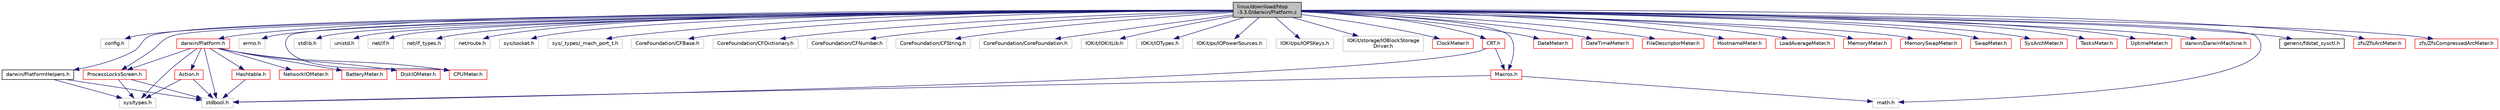 digraph "linux/download/htop-3.3.0/darwin/Platform.c"
{
  edge [fontname="Helvetica",fontsize="10",labelfontname="Helvetica",labelfontsize="10"];
  node [fontname="Helvetica",fontsize="10",shape=record];
  Node0 [label="linux/download/htop\l-3.3.0/darwin/Platform.c",height=0.2,width=0.4,color="black", fillcolor="grey75", style="filled", fontcolor="black"];
  Node0 -> Node1 [color="midnightblue",fontsize="10",style="solid"];
  Node1 [label="config.h",height=0.2,width=0.4,color="grey75", fillcolor="white", style="filled"];
  Node0 -> Node2 [color="midnightblue",fontsize="10",style="solid"];
  Node2 [label="darwin/Platform.h",height=0.2,width=0.4,color="red", fillcolor="white", style="filled",URL="$darwin_2Platform_8h.html"];
  Node2 -> Node3 [color="midnightblue",fontsize="10",style="solid"];
  Node3 [label="stdbool.h",height=0.2,width=0.4,color="grey75", fillcolor="white", style="filled"];
  Node2 -> Node4 [color="midnightblue",fontsize="10",style="solid"];
  Node4 [label="sys/types.h",height=0.2,width=0.4,color="grey75", fillcolor="white", style="filled"];
  Node2 -> Node5 [color="midnightblue",fontsize="10",style="solid"];
  Node5 [label="Action.h",height=0.2,width=0.4,color="red", fillcolor="white", style="filled",URL="$Action_8h.html"];
  Node5 -> Node3 [color="midnightblue",fontsize="10",style="solid"];
  Node5 -> Node4 [color="midnightblue",fontsize="10",style="solid"];
  Node2 -> Node41 [color="midnightblue",fontsize="10",style="solid"];
  Node41 [label="BatteryMeter.h",height=0.2,width=0.4,color="red", fillcolor="white", style="filled",URL="$BatteryMeter_8h.html"];
  Node2 -> Node42 [color="midnightblue",fontsize="10",style="solid"];
  Node42 [label="CPUMeter.h",height=0.2,width=0.4,color="red", fillcolor="white", style="filled",URL="$CPUMeter_8h.html"];
  Node2 -> Node43 [color="midnightblue",fontsize="10",style="solid"];
  Node43 [label="DiskIOMeter.h",height=0.2,width=0.4,color="red", fillcolor="white", style="filled",URL="$DiskIOMeter_8h.html"];
  Node2 -> Node28 [color="midnightblue",fontsize="10",style="solid"];
  Node28 [label="Hashtable.h",height=0.2,width=0.4,color="red", fillcolor="white", style="filled",URL="$Hashtable_8h.html"];
  Node28 -> Node3 [color="midnightblue",fontsize="10",style="solid"];
  Node2 -> Node44 [color="midnightblue",fontsize="10",style="solid"];
  Node44 [label="NetworkIOMeter.h",height=0.2,width=0.4,color="red", fillcolor="white", style="filled",URL="$NetworkIOMeter_8h.html"];
  Node2 -> Node45 [color="midnightblue",fontsize="10",style="solid"];
  Node45 [label="ProcessLocksScreen.h",height=0.2,width=0.4,color="red", fillcolor="white", style="filled",URL="$ProcessLocksScreen_8h.html"];
  Node45 -> Node3 [color="midnightblue",fontsize="10",style="solid"];
  Node45 -> Node4 [color="midnightblue",fontsize="10",style="solid"];
  Node0 -> Node59 [color="midnightblue",fontsize="10",style="solid"];
  Node59 [label="errno.h",height=0.2,width=0.4,color="grey75", fillcolor="white", style="filled"];
  Node0 -> Node12 [color="midnightblue",fontsize="10",style="solid"];
  Node12 [label="math.h",height=0.2,width=0.4,color="grey75", fillcolor="white", style="filled"];
  Node0 -> Node16 [color="midnightblue",fontsize="10",style="solid"];
  Node16 [label="stdlib.h",height=0.2,width=0.4,color="grey75", fillcolor="white", style="filled"];
  Node0 -> Node19 [color="midnightblue",fontsize="10",style="solid"];
  Node19 [label="unistd.h",height=0.2,width=0.4,color="grey75", fillcolor="white", style="filled"];
  Node0 -> Node60 [color="midnightblue",fontsize="10",style="solid"];
  Node60 [label="net/if.h",height=0.2,width=0.4,color="grey75", fillcolor="white", style="filled"];
  Node0 -> Node61 [color="midnightblue",fontsize="10",style="solid"];
  Node61 [label="net/if_types.h",height=0.2,width=0.4,color="grey75", fillcolor="white", style="filled"];
  Node0 -> Node62 [color="midnightblue",fontsize="10",style="solid"];
  Node62 [label="net/route.h",height=0.2,width=0.4,color="grey75", fillcolor="white", style="filled"];
  Node0 -> Node63 [color="midnightblue",fontsize="10",style="solid"];
  Node63 [label="sys/socket.h",height=0.2,width=0.4,color="grey75", fillcolor="white", style="filled"];
  Node0 -> Node64 [color="midnightblue",fontsize="10",style="solid"];
  Node64 [label="sys/_types/_mach_port_t.h",height=0.2,width=0.4,color="grey75", fillcolor="white", style="filled"];
  Node0 -> Node65 [color="midnightblue",fontsize="10",style="solid"];
  Node65 [label="CoreFoundation/CFBase.h",height=0.2,width=0.4,color="grey75", fillcolor="white", style="filled"];
  Node0 -> Node66 [color="midnightblue",fontsize="10",style="solid"];
  Node66 [label="CoreFoundation/CFDictionary.h",height=0.2,width=0.4,color="grey75", fillcolor="white", style="filled"];
  Node0 -> Node67 [color="midnightblue",fontsize="10",style="solid"];
  Node67 [label="CoreFoundation/CFNumber.h",height=0.2,width=0.4,color="grey75", fillcolor="white", style="filled"];
  Node0 -> Node68 [color="midnightblue",fontsize="10",style="solid"];
  Node68 [label="CoreFoundation/CFString.h",height=0.2,width=0.4,color="grey75", fillcolor="white", style="filled"];
  Node0 -> Node69 [color="midnightblue",fontsize="10",style="solid"];
  Node69 [label="CoreFoundation/CoreFoundation.h",height=0.2,width=0.4,color="grey75", fillcolor="white", style="filled"];
  Node0 -> Node70 [color="midnightblue",fontsize="10",style="solid"];
  Node70 [label="IOKit/IOKitLib.h",height=0.2,width=0.4,color="grey75", fillcolor="white", style="filled"];
  Node0 -> Node71 [color="midnightblue",fontsize="10",style="solid"];
  Node71 [label="IOKit/IOTypes.h",height=0.2,width=0.4,color="grey75", fillcolor="white", style="filled"];
  Node0 -> Node72 [color="midnightblue",fontsize="10",style="solid"];
  Node72 [label="IOKit/ps/IOPowerSources.h",height=0.2,width=0.4,color="grey75", fillcolor="white", style="filled"];
  Node0 -> Node73 [color="midnightblue",fontsize="10",style="solid"];
  Node73 [label="IOKit/ps/IOPSKeys.h",height=0.2,width=0.4,color="grey75", fillcolor="white", style="filled"];
  Node0 -> Node74 [color="midnightblue",fontsize="10",style="solid"];
  Node74 [label="IOKit/storage/IOBlockStorage\lDriver.h",height=0.2,width=0.4,color="grey75", fillcolor="white", style="filled"];
  Node0 -> Node75 [color="midnightblue",fontsize="10",style="solid"];
  Node75 [label="ClockMeter.h",height=0.2,width=0.4,color="red", fillcolor="white", style="filled",URL="$ClockMeter_8h.html"];
  Node0 -> Node42 [color="midnightblue",fontsize="10",style="solid"];
  Node0 -> Node25 [color="midnightblue",fontsize="10",style="solid"];
  Node25 [label="CRT.h",height=0.2,width=0.4,color="red", fillcolor="white", style="filled",URL="$CRT_8h.html"];
  Node25 -> Node3 [color="midnightblue",fontsize="10",style="solid"];
  Node25 -> Node11 [color="midnightblue",fontsize="10",style="solid"];
  Node11 [label="Macros.h",height=0.2,width=0.4,color="red", fillcolor="white", style="filled",URL="$Macros_8h.html"];
  Node11 -> Node12 [color="midnightblue",fontsize="10",style="solid"];
  Node11 -> Node3 [color="midnightblue",fontsize="10",style="solid"];
  Node0 -> Node76 [color="midnightblue",fontsize="10",style="solid"];
  Node76 [label="DateMeter.h",height=0.2,width=0.4,color="red", fillcolor="white", style="filled",URL="$DateMeter_8h.html"];
  Node0 -> Node77 [color="midnightblue",fontsize="10",style="solid"];
  Node77 [label="DateTimeMeter.h",height=0.2,width=0.4,color="red", fillcolor="white", style="filled",URL="$DateTimeMeter_8h.html"];
  Node0 -> Node78 [color="midnightblue",fontsize="10",style="solid"];
  Node78 [label="FileDescriptorMeter.h",height=0.2,width=0.4,color="red", fillcolor="white", style="filled",URL="$FileDescriptorMeter_8h.html"];
  Node0 -> Node79 [color="midnightblue",fontsize="10",style="solid"];
  Node79 [label="HostnameMeter.h",height=0.2,width=0.4,color="red", fillcolor="white", style="filled",URL="$HostnameMeter_8h.html"];
  Node0 -> Node80 [color="midnightblue",fontsize="10",style="solid"];
  Node80 [label="LoadAverageMeter.h",height=0.2,width=0.4,color="red", fillcolor="white", style="filled",URL="$LoadAverageMeter_8h.html"];
  Node0 -> Node11 [color="midnightblue",fontsize="10",style="solid"];
  Node0 -> Node81 [color="midnightblue",fontsize="10",style="solid"];
  Node81 [label="MemoryMeter.h",height=0.2,width=0.4,color="red", fillcolor="white", style="filled",URL="$MemoryMeter_8h.html"];
  Node0 -> Node82 [color="midnightblue",fontsize="10",style="solid"];
  Node82 [label="MemorySwapMeter.h",height=0.2,width=0.4,color="red", fillcolor="white", style="filled",URL="$MemorySwapMeter_8h.html"];
  Node0 -> Node45 [color="midnightblue",fontsize="10",style="solid"];
  Node0 -> Node83 [color="midnightblue",fontsize="10",style="solid"];
  Node83 [label="SwapMeter.h",height=0.2,width=0.4,color="red", fillcolor="white", style="filled",URL="$SwapMeter_8h.html"];
  Node0 -> Node84 [color="midnightblue",fontsize="10",style="solid"];
  Node84 [label="SysArchMeter.h",height=0.2,width=0.4,color="red", fillcolor="white", style="filled",URL="$SysArchMeter_8h.html"];
  Node0 -> Node85 [color="midnightblue",fontsize="10",style="solid"];
  Node85 [label="TasksMeter.h",height=0.2,width=0.4,color="red", fillcolor="white", style="filled",URL="$TasksMeter_8h.html"];
  Node0 -> Node86 [color="midnightblue",fontsize="10",style="solid"];
  Node86 [label="UptimeMeter.h",height=0.2,width=0.4,color="red", fillcolor="white", style="filled",URL="$UptimeMeter_8h.html"];
  Node0 -> Node87 [color="midnightblue",fontsize="10",style="solid"];
  Node87 [label="darwin/DarwinMachine.h",height=0.2,width=0.4,color="red", fillcolor="white", style="filled",URL="$DarwinMachine_8h.html"];
  Node0 -> Node89 [color="midnightblue",fontsize="10",style="solid"];
  Node89 [label="darwin/PlatformHelpers.h",height=0.2,width=0.4,color="black", fillcolor="white", style="filled",URL="$PlatformHelpers_8h.html"];
  Node89 -> Node3 [color="midnightblue",fontsize="10",style="solid"];
  Node89 -> Node4 [color="midnightblue",fontsize="10",style="solid"];
  Node0 -> Node90 [color="midnightblue",fontsize="10",style="solid"];
  Node90 [label="generic/fdstat_sysctl.h",height=0.2,width=0.4,color="black", fillcolor="white", style="filled",URL="$fdstat__sysctl_8h.html"];
  Node0 -> Node91 [color="midnightblue",fontsize="10",style="solid"];
  Node91 [label="zfs/ZfsArcMeter.h",height=0.2,width=0.4,color="red", fillcolor="white", style="filled",URL="$ZfsArcMeter_8h.html"];
  Node0 -> Node92 [color="midnightblue",fontsize="10",style="solid"];
  Node92 [label="zfs/ZfsCompressedArcMeter.h",height=0.2,width=0.4,color="red", fillcolor="white", style="filled",URL="$ZfsCompressedArcMeter_8h.html"];
}
